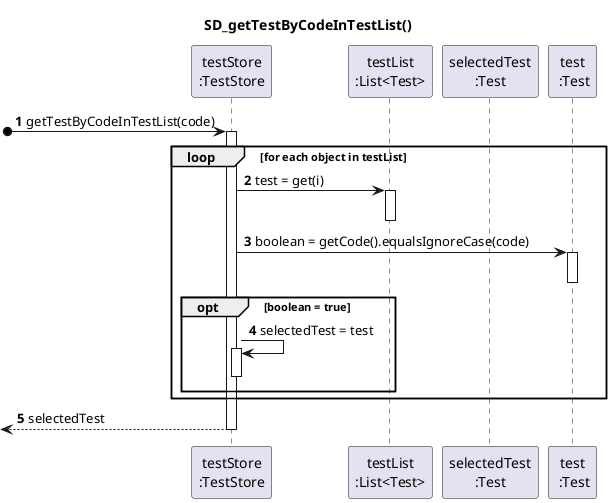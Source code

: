 @startuml
title SD_getTestByCodeInTestList()

autonumber

participant "testStore\n:TestStore" as TEST_STORE
participant "testList\n:List<Test>" as LIST
participant "selectedTest\n:Test" as SELECTED_TEST
participant "test\n :Test" as TEST_OBJ

[o-> TEST_STORE : getTestByCodeInTestList(code)
activate TEST_STORE

loop for each object in testList
TEST_STORE -> LIST : test = get(i)
activate LIST
deactivate LIST

TEST_STORE -> TEST_OBJ : boolean = getCode().equalsIgnoreCase(code)
activate TEST_OBJ
deactivate TEST_OBJ

opt boolean = true


TEST_STORE -> TEST_STORE : selectedTest = test
activate TEST_STORE
deactivate TEST_STORE

end
end


[<-- TEST_STORE : selectedTest
deactivate TEST_STORE



@enduml
